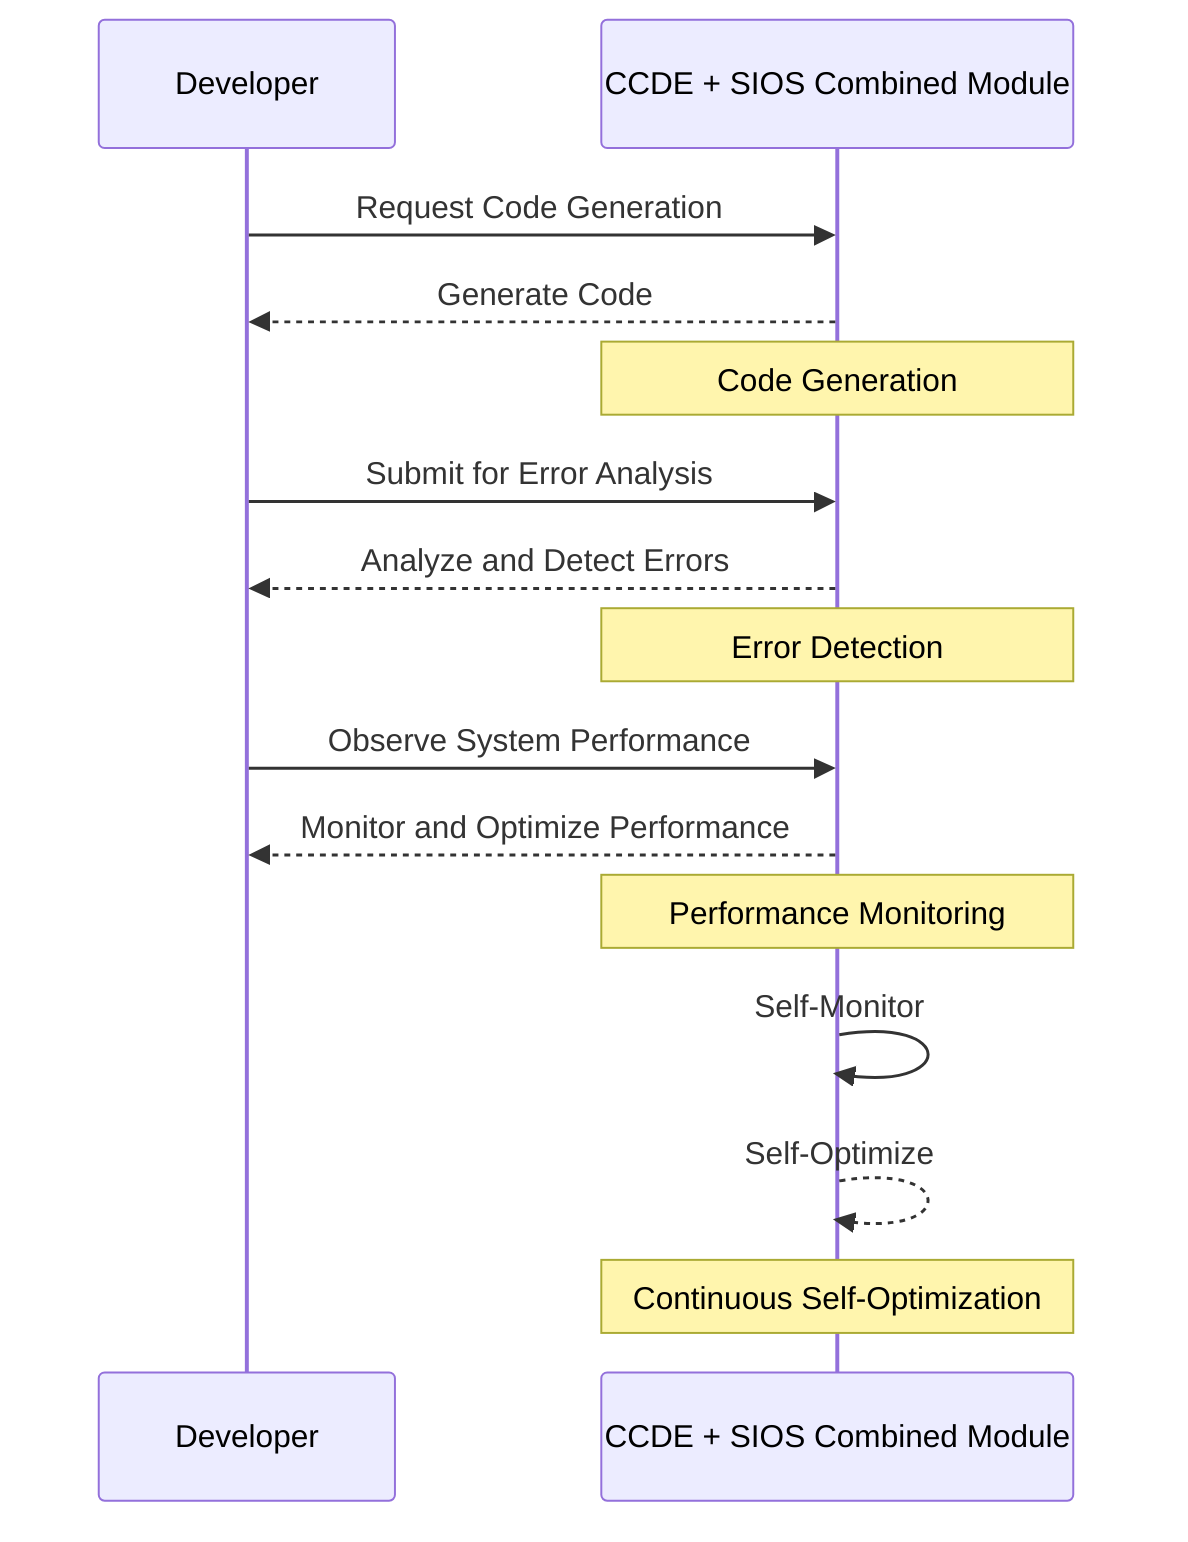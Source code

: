 sequenceDiagram
    participant D as Developer
    participant CCDE as CCDE + SIOS Combined Module

    D->>CCDE: Request Code Generation
    CCDE-->>D: Generate Code
    Note over CCDE: Code Generation

    D->>CCDE: Submit for Error Analysis
    CCDE-->>D: Analyze and Detect Errors
    Note over CCDE: Error Detection

    D->>CCDE: Observe System Performance
    CCDE-->>D: Monitor and Optimize Performance
    Note over CCDE: Performance Monitoring

    CCDE->>CCDE: Self-Monitor
    CCDE-->>CCDE: Self-Optimize
    Note over CCDE: Continuous Self-Optimization